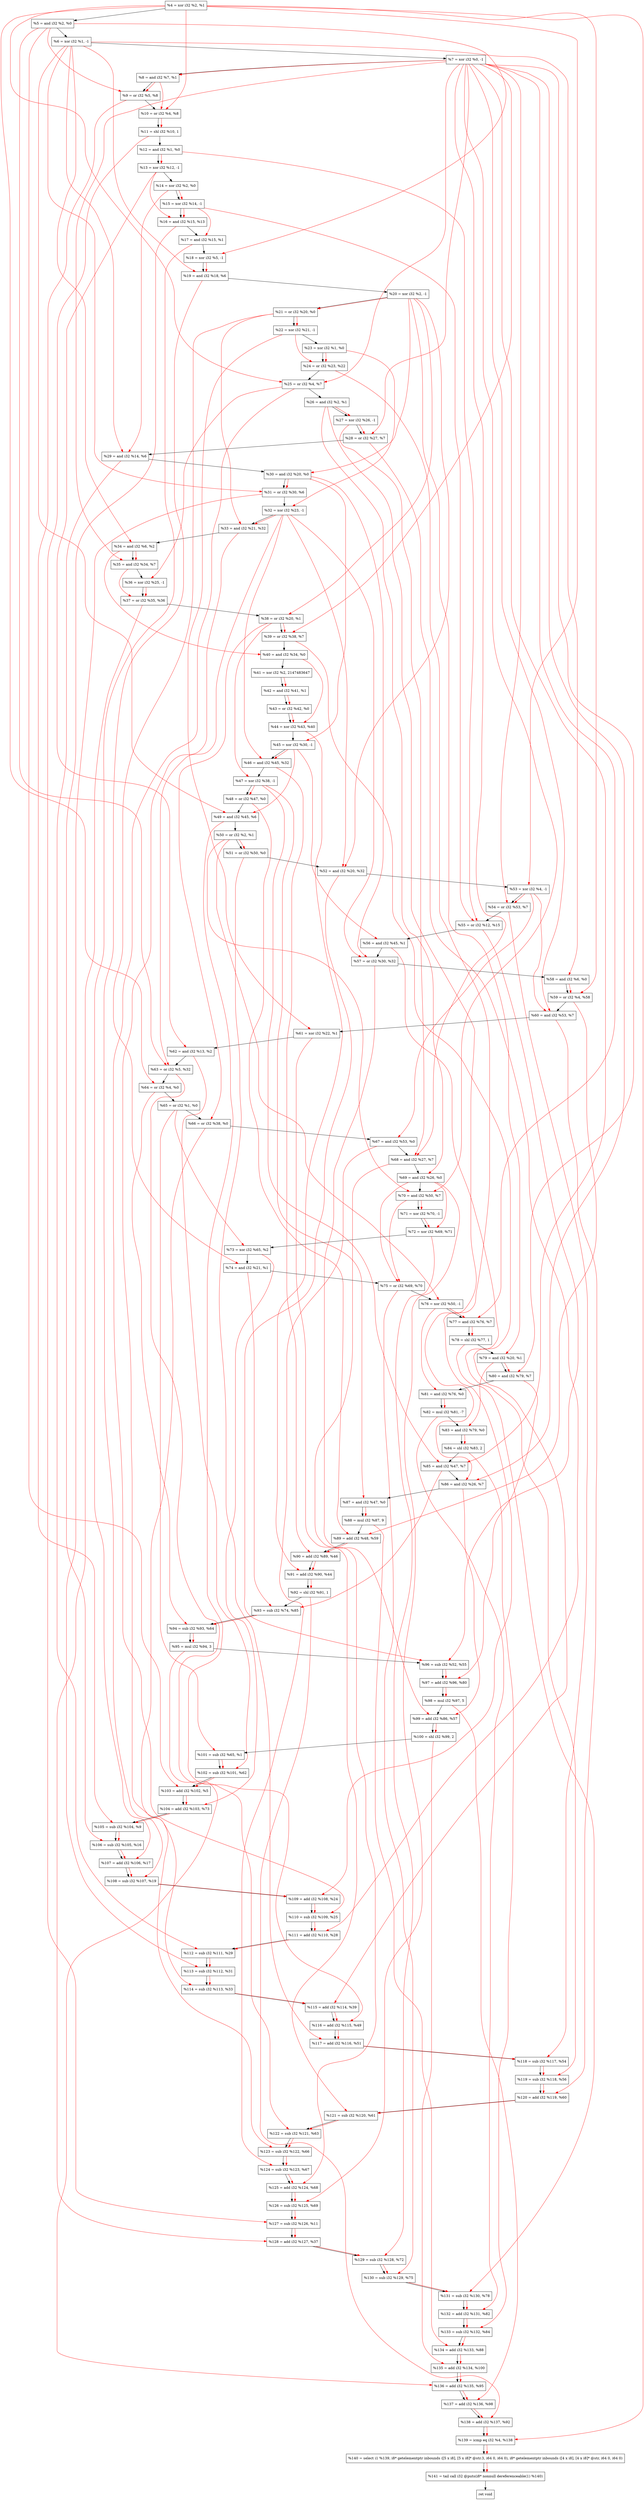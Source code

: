 digraph "DFG for'crackme' function" {
	Node0x1a25e70[shape=record, label="  %4 = xor i32 %2, %1"];
	Node0x1a25f30[shape=record, label="  %5 = and i32 %2, %0"];
	Node0x1a265b0[shape=record, label="  %6 = xor i32 %1, -1"];
	Node0x1a26620[shape=record, label="  %7 = xor i32 %0, -1"];
	Node0x1a26690[shape=record, label="  %8 = and i32 %7, %1"];
	Node0x1a26700[shape=record, label="  %9 = or i32 %5, %8"];
	Node0x1a26770[shape=record, label="  %10 = or i32 %4, %8"];
	Node0x1a26810[shape=record, label="  %11 = shl i32 %10, 1"];
	Node0x1a26880[shape=record, label="  %12 = and i32 %1, %0"];
	Node0x1a268f0[shape=record, label="  %13 = xor i32 %12, -1"];
	Node0x1a26960[shape=record, label="  %14 = xor i32 %2, %0"];
	Node0x1a269d0[shape=record, label="  %15 = xor i32 %14, -1"];
	Node0x1a26a40[shape=record, label="  %16 = and i32 %15, %13"];
	Node0x1a26ab0[shape=record, label="  %17 = and i32 %15, %1"];
	Node0x1a26b20[shape=record, label="  %18 = xor i32 %5, -1"];
	Node0x1a26b90[shape=record, label="  %19 = and i32 %18, %6"];
	Node0x1a26c00[shape=record, label="  %20 = xor i32 %2, -1"];
	Node0x1a26c70[shape=record, label="  %21 = or i32 %20, %0"];
	Node0x1a26ce0[shape=record, label="  %22 = xor i32 %21, -1"];
	Node0x1a26d50[shape=record, label="  %23 = xor i32 %1, %0"];
	Node0x1a26dc0[shape=record, label="  %24 = or i32 %23, %22"];
	Node0x1a26e30[shape=record, label="  %25 = or i32 %4, %7"];
	Node0x1a26ea0[shape=record, label="  %26 = and i32 %2, %1"];
	Node0x1a26f10[shape=record, label="  %27 = xor i32 %26, -1"];
	Node0x1a26f80[shape=record, label="  %28 = or i32 %27, %7"];
	Node0x1a26ff0[shape=record, label="  %29 = and i32 %14, %6"];
	Node0x1a27060[shape=record, label="  %30 = and i32 %20, %0"];
	Node0x1a270d0[shape=record, label="  %31 = or i32 %30, %6"];
	Node0x1a27140[shape=record, label="  %32 = xor i32 %23, -1"];
	Node0x1a273c0[shape=record, label="  %33 = and i32 %21, %32"];
	Node0x1a27430[shape=record, label="  %34 = and i32 %6, %2"];
	Node0x1a274a0[shape=record, label="  %35 = and i32 %34, %7"];
	Node0x1a27510[shape=record, label="  %36 = xor i32 %25, -1"];
	Node0x1a27580[shape=record, label="  %37 = or i32 %35, %36"];
	Node0x1a275f0[shape=record, label="  %38 = or i32 %20, %1"];
	Node0x1a27660[shape=record, label="  %39 = or i32 %38, %7"];
	Node0x1a276d0[shape=record, label="  %40 = and i32 %34, %0"];
	Node0x1a27770[shape=record, label="  %41 = xor i32 %2, 2147483647"];
	Node0x1a277e0[shape=record, label="  %42 = and i32 %41, %1"];
	Node0x1a27850[shape=record, label="  %43 = or i32 %42, %0"];
	Node0x1a278c0[shape=record, label="  %44 = xor i32 %43, %40"];
	Node0x1a27930[shape=record, label="  %45 = xor i32 %30, -1"];
	Node0x1a279a0[shape=record, label="  %46 = and i32 %45, %32"];
	Node0x1a27a10[shape=record, label="  %47 = xor i32 %38, -1"];
	Node0x1a27a80[shape=record, label="  %48 = or i32 %47, %0"];
	Node0x1a27af0[shape=record, label="  %49 = and i32 %45, %6"];
	Node0x1a27b60[shape=record, label="  %50 = or i32 %2, %1"];
	Node0x1a27bd0[shape=record, label="  %51 = or i32 %50, %0"];
	Node0x1a27c40[shape=record, label="  %52 = and i32 %20, %32"];
	Node0x1a27cb0[shape=record, label="  %53 = xor i32 %4, -1"];
	Node0x1a27d20[shape=record, label="  %54 = or i32 %53, %7"];
	Node0x1a27d90[shape=record, label="  %55 = or i32 %12, %15"];
	Node0x1a27e00[shape=record, label="  %56 = and i32 %45, %1"];
	Node0x1a27e70[shape=record, label="  %57 = or i32 %30, %32"];
	Node0x1a27ee0[shape=record, label="  %58 = and i32 %6, %0"];
	Node0x1a27f50[shape=record, label="  %59 = or i32 %4, %58"];
	Node0x1a27fc0[shape=record, label="  %60 = and i32 %53, %7"];
	Node0x1a28030[shape=record, label="  %61 = xor i32 %22, %1"];
	Node0x1a280a0[shape=record, label="  %62 = and i32 %13, %2"];
	Node0x1a28110[shape=record, label="  %63 = or i32 %5, %32"];
	Node0x1a28180[shape=record, label="  %64 = or i32 %4, %0"];
	Node0x1a28600[shape=record, label="  %65 = or i32 %1, %0"];
	Node0x1a28670[shape=record, label="  %66 = or i32 %38, %0"];
	Node0x1a286e0[shape=record, label="  %67 = and i32 %53, %0"];
	Node0x1a28750[shape=record, label="  %68 = and i32 %27, %7"];
	Node0x1a287c0[shape=record, label="  %69 = and i32 %26, %0"];
	Node0x1a28830[shape=record, label="  %70 = and i32 %50, %7"];
	Node0x1a288a0[shape=record, label="  %71 = xor i32 %70, -1"];
	Node0x1a28910[shape=record, label="  %72 = xor i32 %69, %71"];
	Node0x1a28980[shape=record, label="  %73 = xor i32 %65, %2"];
	Node0x1a289f0[shape=record, label="  %74 = and i32 %21, %1"];
	Node0x1a28a60[shape=record, label="  %75 = or i32 %69, %70"];
	Node0x1a28ad0[shape=record, label="  %76 = xor i32 %50, -1"];
	Node0x1a28b40[shape=record, label="  %77 = and i32 %76, %7"];
	Node0x1a28bb0[shape=record, label="  %78 = shl i32 %77, 1"];
	Node0x1a28c20[shape=record, label="  %79 = and i32 %20, %1"];
	Node0x1a28c90[shape=record, label="  %80 = and i32 %79, %7"];
	Node0x1a28d00[shape=record, label="  %81 = and i32 %76, %0"];
	Node0x1a28da0[shape=record, label="  %82 = mul i32 %81, -7"];
	Node0x1a28e10[shape=record, label="  %83 = and i32 %79, %0"];
	Node0x1a28eb0[shape=record, label="  %84 = shl i32 %83, 2"];
	Node0x1a28f20[shape=record, label="  %85 = and i32 %47, %7"];
	Node0x1a28f90[shape=record, label="  %86 = and i32 %26, %7"];
	Node0x1a29000[shape=record, label="  %87 = and i32 %47, %0"];
	Node0x1a290a0[shape=record, label="  %88 = mul i32 %87, 9"];
	Node0x1a29110[shape=record, label="  %89 = add i32 %48, %59"];
	Node0x1a29180[shape=record, label="  %90 = add i32 %89, %46"];
	Node0x1a291f0[shape=record, label="  %91 = add i32 %90, %44"];
	Node0x1a29260[shape=record, label="  %92 = shl i32 %91, 1"];
	Node0x1a292d0[shape=record, label="  %93 = sub i32 %74, %85"];
	Node0x1a29340[shape=record, label="  %94 = sub i32 %93, %64"];
	Node0x1a293e0[shape=record, label="  %95 = mul i32 %94, 3"];
	Node0x1a29450[shape=record, label="  %96 = sub i32 %52, %55"];
	Node0x1a294c0[shape=record, label="  %97 = add i32 %96, %80"];
	Node0x1a29560[shape=record, label="  %98 = mul i32 %97, 5"];
	Node0x1a295d0[shape=record, label="  %99 = add i32 %86, %57"];
	Node0x1a29640[shape=record, label="  %100 = shl i32 %99, 2"];
	Node0x1a296b0[shape=record, label="  %101 = sub i32 %65, %1"];
	Node0x1a29720[shape=record, label="  %102 = sub i32 %101, %62"];
	Node0x1a29790[shape=record, label="  %103 = add i32 %102, %5"];
	Node0x1a29800[shape=record, label="  %104 = add i32 %103, %73"];
	Node0x1a29870[shape=record, label="  %105 = sub i32 %104, %9"];
	Node0x1a298e0[shape=record, label="  %106 = sub i32 %105, %16"];
	Node0x1a29950[shape=record, label="  %107 = add i32 %106, %17"];
	Node0x1a299c0[shape=record, label="  %108 = sub i32 %107, %19"];
	Node0x1a29a30[shape=record, label="  %109 = add i32 %108, %24"];
	Node0x1a29aa0[shape=record, label="  %110 = sub i32 %109, %25"];
	Node0x1a29b10[shape=record, label="  %111 = add i32 %110, %28"];
	Node0x1a29b80[shape=record, label="  %112 = sub i32 %111, %29"];
	Node0x1a29bf0[shape=record, label="  %113 = sub i32 %112, %31"];
	Node0x1a29c60[shape=record, label="  %114 = sub i32 %113, %33"];
	Node0x1a29cd0[shape=record, label="  %115 = add i32 %114, %39"];
	Node0x1a29d40[shape=record, label="  %116 = add i32 %115, %49"];
	Node0x1a29db0[shape=record, label="  %117 = add i32 %116, %51"];
	Node0x1a29e20[shape=record, label="  %118 = sub i32 %117, %54"];
	Node0x1a29e90[shape=record, label="  %119 = sub i32 %118, %56"];
	Node0x1a29f00[shape=record, label="  %120 = add i32 %119, %60"];
	Node0x1a29f70[shape=record, label="  %121 = sub i32 %120, %61"];
	Node0x1a29fe0[shape=record, label="  %122 = sub i32 %121, %63"];
	Node0x1a2a050[shape=record, label="  %123 = sub i32 %122, %66"];
	Node0x1a2a0c0[shape=record, label="  %124 = sub i32 %123, %67"];
	Node0x1a2a130[shape=record, label="  %125 = add i32 %124, %68"];
	Node0x1a2a1a0[shape=record, label="  %126 = sub i32 %125, %69"];
	Node0x1a2a210[shape=record, label="  %127 = sub i32 %126, %11"];
	Node0x1a2a280[shape=record, label="  %128 = add i32 %127, %37"];
	Node0x1a2ab00[shape=record, label="  %129 = sub i32 %128, %72"];
	Node0x1a2ab70[shape=record, label="  %130 = sub i32 %129, %75"];
	Node0x1a2abe0[shape=record, label="  %131 = sub i32 %130, %78"];
	Node0x1a2ac50[shape=record, label="  %132 = add i32 %131, %82"];
	Node0x1a2acc0[shape=record, label="  %133 = sub i32 %132, %84"];
	Node0x1a2ad30[shape=record, label="  %134 = add i32 %133, %88"];
	Node0x1a2ada0[shape=record, label="  %135 = add i32 %134, %100"];
	Node0x1a2ae10[shape=record, label="  %136 = add i32 %135, %95"];
	Node0x1a2ae80[shape=record, label="  %137 = add i32 %136, %98"];
	Node0x1a2aef0[shape=record, label="  %138 = add i32 %137, %92"];
	Node0x1a2af60[shape=record, label="  %139 = icmp eq i32 %4, %138"];
	Node0x19c6268[shape=record, label="  %140 = select i1 %139, i8* getelementptr inbounds ([5 x i8], [5 x i8]* @str.3, i64 0, i64 0), i8* getelementptr inbounds ([4 x i8], [4 x i8]* @str, i64 0, i64 0)"];
	Node0x1a2b1f0[shape=record, label="  %141 = tail call i32 @puts(i8* nonnull dereferenceable(1) %140)"];
	Node0x1a2b240[shape=record, label="  ret void"];
	Node0x1a25e70 -> Node0x1a25f30;
	Node0x1a25f30 -> Node0x1a265b0;
	Node0x1a265b0 -> Node0x1a26620;
	Node0x1a26620 -> Node0x1a26690;
	Node0x1a26690 -> Node0x1a26700;
	Node0x1a26700 -> Node0x1a26770;
	Node0x1a26770 -> Node0x1a26810;
	Node0x1a26810 -> Node0x1a26880;
	Node0x1a26880 -> Node0x1a268f0;
	Node0x1a268f0 -> Node0x1a26960;
	Node0x1a26960 -> Node0x1a269d0;
	Node0x1a269d0 -> Node0x1a26a40;
	Node0x1a26a40 -> Node0x1a26ab0;
	Node0x1a26ab0 -> Node0x1a26b20;
	Node0x1a26b20 -> Node0x1a26b90;
	Node0x1a26b90 -> Node0x1a26c00;
	Node0x1a26c00 -> Node0x1a26c70;
	Node0x1a26c70 -> Node0x1a26ce0;
	Node0x1a26ce0 -> Node0x1a26d50;
	Node0x1a26d50 -> Node0x1a26dc0;
	Node0x1a26dc0 -> Node0x1a26e30;
	Node0x1a26e30 -> Node0x1a26ea0;
	Node0x1a26ea0 -> Node0x1a26f10;
	Node0x1a26f10 -> Node0x1a26f80;
	Node0x1a26f80 -> Node0x1a26ff0;
	Node0x1a26ff0 -> Node0x1a27060;
	Node0x1a27060 -> Node0x1a270d0;
	Node0x1a270d0 -> Node0x1a27140;
	Node0x1a27140 -> Node0x1a273c0;
	Node0x1a273c0 -> Node0x1a27430;
	Node0x1a27430 -> Node0x1a274a0;
	Node0x1a274a0 -> Node0x1a27510;
	Node0x1a27510 -> Node0x1a27580;
	Node0x1a27580 -> Node0x1a275f0;
	Node0x1a275f0 -> Node0x1a27660;
	Node0x1a27660 -> Node0x1a276d0;
	Node0x1a276d0 -> Node0x1a27770;
	Node0x1a27770 -> Node0x1a277e0;
	Node0x1a277e0 -> Node0x1a27850;
	Node0x1a27850 -> Node0x1a278c0;
	Node0x1a278c0 -> Node0x1a27930;
	Node0x1a27930 -> Node0x1a279a0;
	Node0x1a279a0 -> Node0x1a27a10;
	Node0x1a27a10 -> Node0x1a27a80;
	Node0x1a27a80 -> Node0x1a27af0;
	Node0x1a27af0 -> Node0x1a27b60;
	Node0x1a27b60 -> Node0x1a27bd0;
	Node0x1a27bd0 -> Node0x1a27c40;
	Node0x1a27c40 -> Node0x1a27cb0;
	Node0x1a27cb0 -> Node0x1a27d20;
	Node0x1a27d20 -> Node0x1a27d90;
	Node0x1a27d90 -> Node0x1a27e00;
	Node0x1a27e00 -> Node0x1a27e70;
	Node0x1a27e70 -> Node0x1a27ee0;
	Node0x1a27ee0 -> Node0x1a27f50;
	Node0x1a27f50 -> Node0x1a27fc0;
	Node0x1a27fc0 -> Node0x1a28030;
	Node0x1a28030 -> Node0x1a280a0;
	Node0x1a280a0 -> Node0x1a28110;
	Node0x1a28110 -> Node0x1a28180;
	Node0x1a28180 -> Node0x1a28600;
	Node0x1a28600 -> Node0x1a28670;
	Node0x1a28670 -> Node0x1a286e0;
	Node0x1a286e0 -> Node0x1a28750;
	Node0x1a28750 -> Node0x1a287c0;
	Node0x1a287c0 -> Node0x1a28830;
	Node0x1a28830 -> Node0x1a288a0;
	Node0x1a288a0 -> Node0x1a28910;
	Node0x1a28910 -> Node0x1a28980;
	Node0x1a28980 -> Node0x1a289f0;
	Node0x1a289f0 -> Node0x1a28a60;
	Node0x1a28a60 -> Node0x1a28ad0;
	Node0x1a28ad0 -> Node0x1a28b40;
	Node0x1a28b40 -> Node0x1a28bb0;
	Node0x1a28bb0 -> Node0x1a28c20;
	Node0x1a28c20 -> Node0x1a28c90;
	Node0x1a28c90 -> Node0x1a28d00;
	Node0x1a28d00 -> Node0x1a28da0;
	Node0x1a28da0 -> Node0x1a28e10;
	Node0x1a28e10 -> Node0x1a28eb0;
	Node0x1a28eb0 -> Node0x1a28f20;
	Node0x1a28f20 -> Node0x1a28f90;
	Node0x1a28f90 -> Node0x1a29000;
	Node0x1a29000 -> Node0x1a290a0;
	Node0x1a290a0 -> Node0x1a29110;
	Node0x1a29110 -> Node0x1a29180;
	Node0x1a29180 -> Node0x1a291f0;
	Node0x1a291f0 -> Node0x1a29260;
	Node0x1a29260 -> Node0x1a292d0;
	Node0x1a292d0 -> Node0x1a29340;
	Node0x1a29340 -> Node0x1a293e0;
	Node0x1a293e0 -> Node0x1a29450;
	Node0x1a29450 -> Node0x1a294c0;
	Node0x1a294c0 -> Node0x1a29560;
	Node0x1a29560 -> Node0x1a295d0;
	Node0x1a295d0 -> Node0x1a29640;
	Node0x1a29640 -> Node0x1a296b0;
	Node0x1a296b0 -> Node0x1a29720;
	Node0x1a29720 -> Node0x1a29790;
	Node0x1a29790 -> Node0x1a29800;
	Node0x1a29800 -> Node0x1a29870;
	Node0x1a29870 -> Node0x1a298e0;
	Node0x1a298e0 -> Node0x1a29950;
	Node0x1a29950 -> Node0x1a299c0;
	Node0x1a299c0 -> Node0x1a29a30;
	Node0x1a29a30 -> Node0x1a29aa0;
	Node0x1a29aa0 -> Node0x1a29b10;
	Node0x1a29b10 -> Node0x1a29b80;
	Node0x1a29b80 -> Node0x1a29bf0;
	Node0x1a29bf0 -> Node0x1a29c60;
	Node0x1a29c60 -> Node0x1a29cd0;
	Node0x1a29cd0 -> Node0x1a29d40;
	Node0x1a29d40 -> Node0x1a29db0;
	Node0x1a29db0 -> Node0x1a29e20;
	Node0x1a29e20 -> Node0x1a29e90;
	Node0x1a29e90 -> Node0x1a29f00;
	Node0x1a29f00 -> Node0x1a29f70;
	Node0x1a29f70 -> Node0x1a29fe0;
	Node0x1a29fe0 -> Node0x1a2a050;
	Node0x1a2a050 -> Node0x1a2a0c0;
	Node0x1a2a0c0 -> Node0x1a2a130;
	Node0x1a2a130 -> Node0x1a2a1a0;
	Node0x1a2a1a0 -> Node0x1a2a210;
	Node0x1a2a210 -> Node0x1a2a280;
	Node0x1a2a280 -> Node0x1a2ab00;
	Node0x1a2ab00 -> Node0x1a2ab70;
	Node0x1a2ab70 -> Node0x1a2abe0;
	Node0x1a2abe0 -> Node0x1a2ac50;
	Node0x1a2ac50 -> Node0x1a2acc0;
	Node0x1a2acc0 -> Node0x1a2ad30;
	Node0x1a2ad30 -> Node0x1a2ada0;
	Node0x1a2ada0 -> Node0x1a2ae10;
	Node0x1a2ae10 -> Node0x1a2ae80;
	Node0x1a2ae80 -> Node0x1a2aef0;
	Node0x1a2aef0 -> Node0x1a2af60;
	Node0x1a2af60 -> Node0x19c6268;
	Node0x19c6268 -> Node0x1a2b1f0;
	Node0x1a2b1f0 -> Node0x1a2b240;
edge [color=red]
	Node0x1a26620 -> Node0x1a26690;
	Node0x1a25f30 -> Node0x1a26700;
	Node0x1a26690 -> Node0x1a26700;
	Node0x1a25e70 -> Node0x1a26770;
	Node0x1a26690 -> Node0x1a26770;
	Node0x1a26770 -> Node0x1a26810;
	Node0x1a26880 -> Node0x1a268f0;
	Node0x1a26960 -> Node0x1a269d0;
	Node0x1a269d0 -> Node0x1a26a40;
	Node0x1a268f0 -> Node0x1a26a40;
	Node0x1a269d0 -> Node0x1a26ab0;
	Node0x1a25f30 -> Node0x1a26b20;
	Node0x1a26b20 -> Node0x1a26b90;
	Node0x1a265b0 -> Node0x1a26b90;
	Node0x1a26c00 -> Node0x1a26c70;
	Node0x1a26c70 -> Node0x1a26ce0;
	Node0x1a26d50 -> Node0x1a26dc0;
	Node0x1a26ce0 -> Node0x1a26dc0;
	Node0x1a25e70 -> Node0x1a26e30;
	Node0x1a26620 -> Node0x1a26e30;
	Node0x1a26ea0 -> Node0x1a26f10;
	Node0x1a26f10 -> Node0x1a26f80;
	Node0x1a26620 -> Node0x1a26f80;
	Node0x1a26960 -> Node0x1a26ff0;
	Node0x1a265b0 -> Node0x1a26ff0;
	Node0x1a26c00 -> Node0x1a27060;
	Node0x1a27060 -> Node0x1a270d0;
	Node0x1a265b0 -> Node0x1a270d0;
	Node0x1a26d50 -> Node0x1a27140;
	Node0x1a26c70 -> Node0x1a273c0;
	Node0x1a27140 -> Node0x1a273c0;
	Node0x1a265b0 -> Node0x1a27430;
	Node0x1a27430 -> Node0x1a274a0;
	Node0x1a26620 -> Node0x1a274a0;
	Node0x1a26e30 -> Node0x1a27510;
	Node0x1a274a0 -> Node0x1a27580;
	Node0x1a27510 -> Node0x1a27580;
	Node0x1a26c00 -> Node0x1a275f0;
	Node0x1a275f0 -> Node0x1a27660;
	Node0x1a26620 -> Node0x1a27660;
	Node0x1a27430 -> Node0x1a276d0;
	Node0x1a27770 -> Node0x1a277e0;
	Node0x1a277e0 -> Node0x1a27850;
	Node0x1a27850 -> Node0x1a278c0;
	Node0x1a276d0 -> Node0x1a278c0;
	Node0x1a27060 -> Node0x1a27930;
	Node0x1a27930 -> Node0x1a279a0;
	Node0x1a27140 -> Node0x1a279a0;
	Node0x1a275f0 -> Node0x1a27a10;
	Node0x1a27a10 -> Node0x1a27a80;
	Node0x1a27930 -> Node0x1a27af0;
	Node0x1a265b0 -> Node0x1a27af0;
	Node0x1a27b60 -> Node0x1a27bd0;
	Node0x1a26c00 -> Node0x1a27c40;
	Node0x1a27140 -> Node0x1a27c40;
	Node0x1a25e70 -> Node0x1a27cb0;
	Node0x1a27cb0 -> Node0x1a27d20;
	Node0x1a26620 -> Node0x1a27d20;
	Node0x1a26880 -> Node0x1a27d90;
	Node0x1a269d0 -> Node0x1a27d90;
	Node0x1a27930 -> Node0x1a27e00;
	Node0x1a27060 -> Node0x1a27e70;
	Node0x1a27140 -> Node0x1a27e70;
	Node0x1a265b0 -> Node0x1a27ee0;
	Node0x1a25e70 -> Node0x1a27f50;
	Node0x1a27ee0 -> Node0x1a27f50;
	Node0x1a27cb0 -> Node0x1a27fc0;
	Node0x1a26620 -> Node0x1a27fc0;
	Node0x1a26ce0 -> Node0x1a28030;
	Node0x1a268f0 -> Node0x1a280a0;
	Node0x1a25f30 -> Node0x1a28110;
	Node0x1a27140 -> Node0x1a28110;
	Node0x1a25e70 -> Node0x1a28180;
	Node0x1a275f0 -> Node0x1a28670;
	Node0x1a27cb0 -> Node0x1a286e0;
	Node0x1a26f10 -> Node0x1a28750;
	Node0x1a26620 -> Node0x1a28750;
	Node0x1a26ea0 -> Node0x1a287c0;
	Node0x1a27b60 -> Node0x1a28830;
	Node0x1a26620 -> Node0x1a28830;
	Node0x1a28830 -> Node0x1a288a0;
	Node0x1a287c0 -> Node0x1a28910;
	Node0x1a288a0 -> Node0x1a28910;
	Node0x1a28600 -> Node0x1a28980;
	Node0x1a26c70 -> Node0x1a289f0;
	Node0x1a287c0 -> Node0x1a28a60;
	Node0x1a28830 -> Node0x1a28a60;
	Node0x1a27b60 -> Node0x1a28ad0;
	Node0x1a28ad0 -> Node0x1a28b40;
	Node0x1a26620 -> Node0x1a28b40;
	Node0x1a28b40 -> Node0x1a28bb0;
	Node0x1a26c00 -> Node0x1a28c20;
	Node0x1a28c20 -> Node0x1a28c90;
	Node0x1a26620 -> Node0x1a28c90;
	Node0x1a28ad0 -> Node0x1a28d00;
	Node0x1a28d00 -> Node0x1a28da0;
	Node0x1a28c20 -> Node0x1a28e10;
	Node0x1a28e10 -> Node0x1a28eb0;
	Node0x1a27a10 -> Node0x1a28f20;
	Node0x1a26620 -> Node0x1a28f20;
	Node0x1a26ea0 -> Node0x1a28f90;
	Node0x1a26620 -> Node0x1a28f90;
	Node0x1a27a10 -> Node0x1a29000;
	Node0x1a29000 -> Node0x1a290a0;
	Node0x1a27a80 -> Node0x1a29110;
	Node0x1a27f50 -> Node0x1a29110;
	Node0x1a29110 -> Node0x1a29180;
	Node0x1a279a0 -> Node0x1a29180;
	Node0x1a29180 -> Node0x1a291f0;
	Node0x1a278c0 -> Node0x1a291f0;
	Node0x1a291f0 -> Node0x1a29260;
	Node0x1a289f0 -> Node0x1a292d0;
	Node0x1a28f20 -> Node0x1a292d0;
	Node0x1a292d0 -> Node0x1a29340;
	Node0x1a28180 -> Node0x1a29340;
	Node0x1a29340 -> Node0x1a293e0;
	Node0x1a27c40 -> Node0x1a29450;
	Node0x1a27d90 -> Node0x1a29450;
	Node0x1a29450 -> Node0x1a294c0;
	Node0x1a28c90 -> Node0x1a294c0;
	Node0x1a294c0 -> Node0x1a29560;
	Node0x1a28f90 -> Node0x1a295d0;
	Node0x1a27e70 -> Node0x1a295d0;
	Node0x1a295d0 -> Node0x1a29640;
	Node0x1a28600 -> Node0x1a296b0;
	Node0x1a296b0 -> Node0x1a29720;
	Node0x1a280a0 -> Node0x1a29720;
	Node0x1a29720 -> Node0x1a29790;
	Node0x1a25f30 -> Node0x1a29790;
	Node0x1a29790 -> Node0x1a29800;
	Node0x1a28980 -> Node0x1a29800;
	Node0x1a29800 -> Node0x1a29870;
	Node0x1a26700 -> Node0x1a29870;
	Node0x1a29870 -> Node0x1a298e0;
	Node0x1a26a40 -> Node0x1a298e0;
	Node0x1a298e0 -> Node0x1a29950;
	Node0x1a26ab0 -> Node0x1a29950;
	Node0x1a29950 -> Node0x1a299c0;
	Node0x1a26b90 -> Node0x1a299c0;
	Node0x1a299c0 -> Node0x1a29a30;
	Node0x1a26dc0 -> Node0x1a29a30;
	Node0x1a29a30 -> Node0x1a29aa0;
	Node0x1a26e30 -> Node0x1a29aa0;
	Node0x1a29aa0 -> Node0x1a29b10;
	Node0x1a26f80 -> Node0x1a29b10;
	Node0x1a29b10 -> Node0x1a29b80;
	Node0x1a26ff0 -> Node0x1a29b80;
	Node0x1a29b80 -> Node0x1a29bf0;
	Node0x1a270d0 -> Node0x1a29bf0;
	Node0x1a29bf0 -> Node0x1a29c60;
	Node0x1a273c0 -> Node0x1a29c60;
	Node0x1a29c60 -> Node0x1a29cd0;
	Node0x1a27660 -> Node0x1a29cd0;
	Node0x1a29cd0 -> Node0x1a29d40;
	Node0x1a27af0 -> Node0x1a29d40;
	Node0x1a29d40 -> Node0x1a29db0;
	Node0x1a27bd0 -> Node0x1a29db0;
	Node0x1a29db0 -> Node0x1a29e20;
	Node0x1a27d20 -> Node0x1a29e20;
	Node0x1a29e20 -> Node0x1a29e90;
	Node0x1a27e00 -> Node0x1a29e90;
	Node0x1a29e90 -> Node0x1a29f00;
	Node0x1a27fc0 -> Node0x1a29f00;
	Node0x1a29f00 -> Node0x1a29f70;
	Node0x1a28030 -> Node0x1a29f70;
	Node0x1a29f70 -> Node0x1a29fe0;
	Node0x1a28110 -> Node0x1a29fe0;
	Node0x1a29fe0 -> Node0x1a2a050;
	Node0x1a28670 -> Node0x1a2a050;
	Node0x1a2a050 -> Node0x1a2a0c0;
	Node0x1a286e0 -> Node0x1a2a0c0;
	Node0x1a2a0c0 -> Node0x1a2a130;
	Node0x1a28750 -> Node0x1a2a130;
	Node0x1a2a130 -> Node0x1a2a1a0;
	Node0x1a287c0 -> Node0x1a2a1a0;
	Node0x1a2a1a0 -> Node0x1a2a210;
	Node0x1a26810 -> Node0x1a2a210;
	Node0x1a2a210 -> Node0x1a2a280;
	Node0x1a27580 -> Node0x1a2a280;
	Node0x1a2a280 -> Node0x1a2ab00;
	Node0x1a28910 -> Node0x1a2ab00;
	Node0x1a2ab00 -> Node0x1a2ab70;
	Node0x1a28a60 -> Node0x1a2ab70;
	Node0x1a2ab70 -> Node0x1a2abe0;
	Node0x1a28bb0 -> Node0x1a2abe0;
	Node0x1a2abe0 -> Node0x1a2ac50;
	Node0x1a28da0 -> Node0x1a2ac50;
	Node0x1a2ac50 -> Node0x1a2acc0;
	Node0x1a28eb0 -> Node0x1a2acc0;
	Node0x1a2acc0 -> Node0x1a2ad30;
	Node0x1a290a0 -> Node0x1a2ad30;
	Node0x1a2ad30 -> Node0x1a2ada0;
	Node0x1a29640 -> Node0x1a2ada0;
	Node0x1a2ada0 -> Node0x1a2ae10;
	Node0x1a293e0 -> Node0x1a2ae10;
	Node0x1a2ae10 -> Node0x1a2ae80;
	Node0x1a29560 -> Node0x1a2ae80;
	Node0x1a2ae80 -> Node0x1a2aef0;
	Node0x1a29260 -> Node0x1a2aef0;
	Node0x1a25e70 -> Node0x1a2af60;
	Node0x1a2aef0 -> Node0x1a2af60;
	Node0x1a2af60 -> Node0x19c6268;
	Node0x19c6268 -> Node0x1a2b1f0;
}
